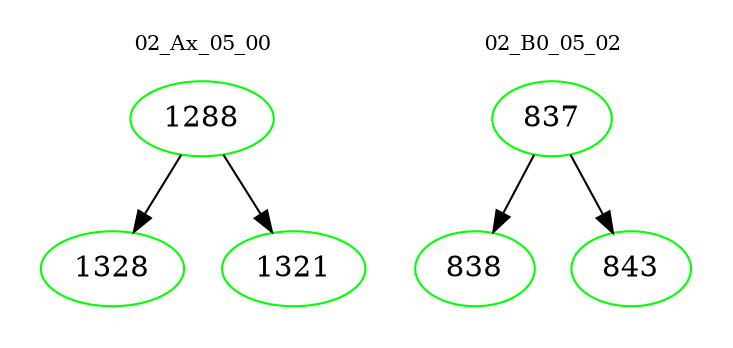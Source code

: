 digraph{
subgraph cluster_0 {
color = white
label = "02_Ax_05_00";
fontsize=10;
T0_1288 [label="1288", color="green"]
T0_1288 -> T0_1328 [color="black"]
T0_1328 [label="1328", color="green"]
T0_1288 -> T0_1321 [color="black"]
T0_1321 [label="1321", color="green"]
}
subgraph cluster_1 {
color = white
label = "02_B0_05_02";
fontsize=10;
T1_837 [label="837", color="green"]
T1_837 -> T1_838 [color="black"]
T1_838 [label="838", color="green"]
T1_837 -> T1_843 [color="black"]
T1_843 [label="843", color="green"]
}
}
